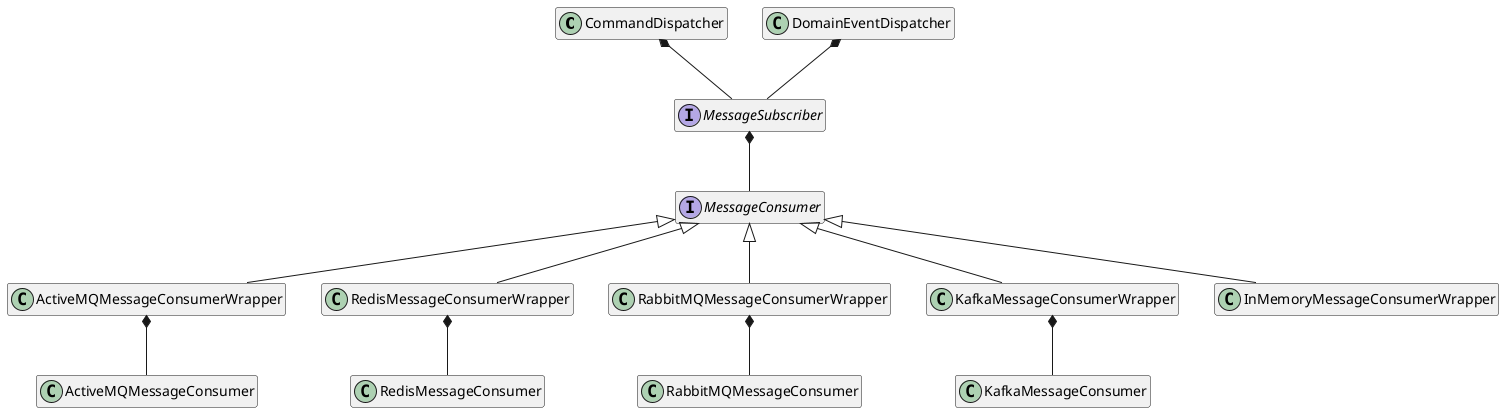 @startuml

hide members

class CommandDispatcher {}
class DomainEventDispatcher {}

interface MessageSubscriber {}

CommandDispatcher *-- MessageSubscriber
DomainEventDispatcher *-- MessageSubscriber

interface MessageConsumer {}

MessageSubscriber *-- MessageConsumer

class ActiveMQMessageConsumerWrapper {}
class RedisMessageConsumerWrapper {}
class RabbitMQMessageConsumerWrapper {}
class KafkaMessageConsumerWrapper {}
class InMemoryMessageConsumerWrapper {}

class RedisMessageConsumer {}
class RabbitMQMessageConsumer {}
class KafkaMessageConsumer {}
class ActiveMQMessageConsumer {}

MessageConsumer <|-- ActiveMQMessageConsumerWrapper
MessageConsumer <|-- RedisMessageConsumerWrapper
MessageConsumer <|-- RabbitMQMessageConsumerWrapper
MessageConsumer <|-- KafkaMessageConsumerWrapper
MessageConsumer <|-- InMemoryMessageConsumerWrapper

ActiveMQMessageConsumerWrapper *-- ActiveMQMessageConsumer
RedisMessageConsumerWrapper *-- RedisMessageConsumer
RabbitMQMessageConsumerWrapper *-- RabbitMQMessageConsumer
KafkaMessageConsumerWrapper *-- KafkaMessageConsumer

@enduml